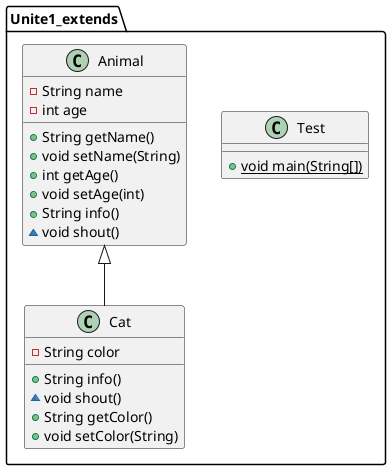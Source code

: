 @startuml
class Unite1_extends.Test {
+ {static} void main(String[])
}
class Unite1_extends.Animal {
- String name
- int age
+ String getName()
+ void setName(String)
+ int getAge()
+ void setAge(int)
+ String info()
~ void shout()
}
class Unite1_extends.Cat {
- String color
+ String info()
~ void shout()
+ String getColor()
+ void setColor(String)
}


Unite1_extends.Animal <|-- Unite1_extends.Cat
@enduml